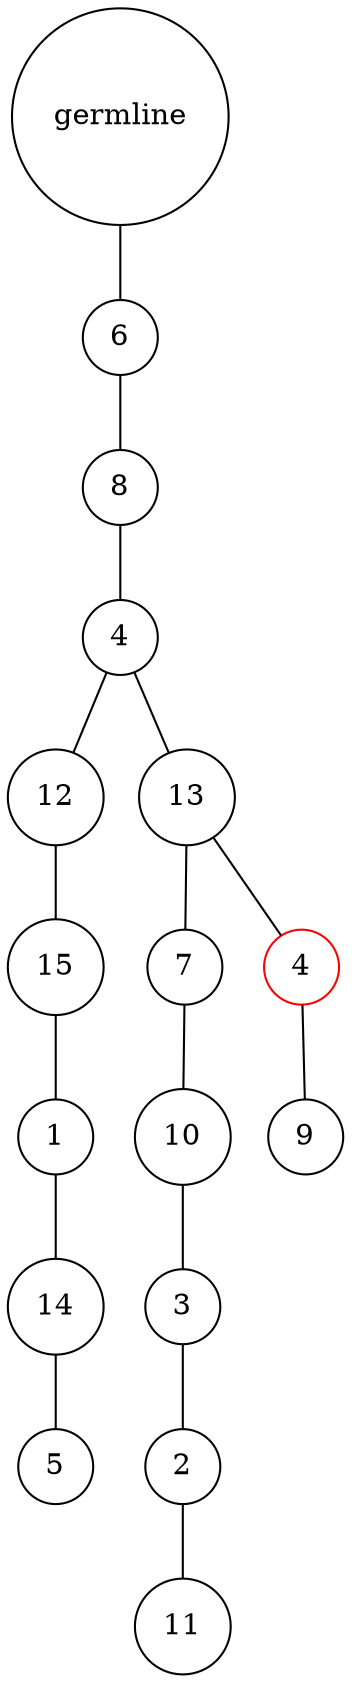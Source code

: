 graph {
	rankdir=UD;
	splines=line;
	node [shape=circle]
	"0x7f697225d2e0" [label="germline"];
	"0x7f697225d310" [label="6"];
	"0x7f697225d2e0" -- "0x7f697225d310" ;
	"0x7f697225d340" [label="8"];
	"0x7f697225d310" -- "0x7f697225d340" ;
	"0x7f697225d370" [label="4"];
	"0x7f697225d340" -- "0x7f697225d370" ;
	"0x7f697225d3a0" [label="12"];
	"0x7f697225d370" -- "0x7f697225d3a0" ;
	"0x7f697225d3d0" [label="15"];
	"0x7f697225d3a0" -- "0x7f697225d3d0" ;
	"0x7f697225d400" [label="1"];
	"0x7f697225d3d0" -- "0x7f697225d400" ;
	"0x7f697225d430" [label="14"];
	"0x7f697225d400" -- "0x7f697225d430" ;
	"0x7f697225d460" [label="5"];
	"0x7f697225d430" -- "0x7f697225d460" ;
	"0x7f697225d490" [label="13"];
	"0x7f697225d370" -- "0x7f697225d490" ;
	"0x7f697225d4c0" [label="7"];
	"0x7f697225d490" -- "0x7f697225d4c0" ;
	"0x7f697225d4f0" [label="10"];
	"0x7f697225d4c0" -- "0x7f697225d4f0" ;
	"0x7f697225d520" [label="3"];
	"0x7f697225d4f0" -- "0x7f697225d520" ;
	"0x7f697225d550" [label="2"];
	"0x7f697225d520" -- "0x7f697225d550" ;
	"0x7f697225d580" [label="11"];
	"0x7f697225d550" -- "0x7f697225d580" ;
	"0x7f697225d5b0" [label="4",color="red"];
	"0x7f697225d490" -- "0x7f697225d5b0" ;
	"0x7f697225d5e0" [label="9"];
	"0x7f697225d5b0" -- "0x7f697225d5e0" ;
}
